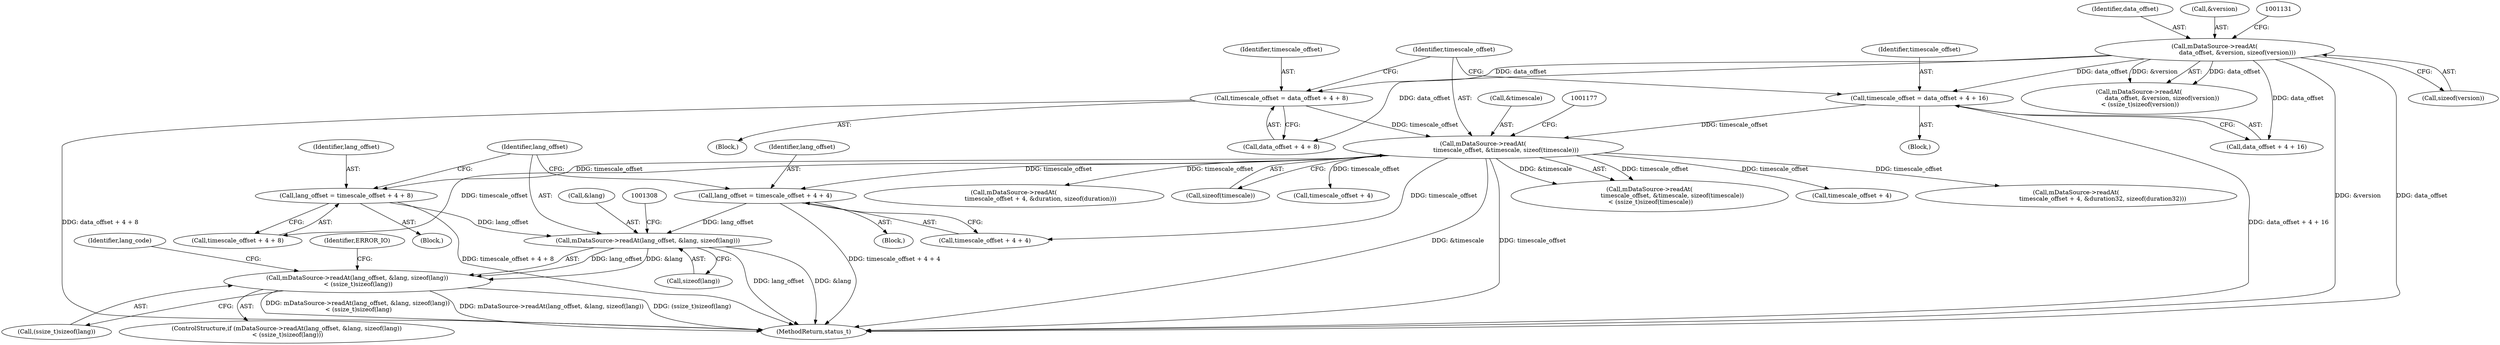 digraph "0_Android_463a6f807e187828442949d1924e143cf07778c6@API" {
"1001301" [label="(Call,mDataSource->readAt(lang_offset, &lang, sizeof(lang)))"];
"1001275" [label="(Call,lang_offset = timescale_offset + 4 + 8)"];
"1001170" [label="(Call,mDataSource->readAt(\n                        timescale_offset, &timescale, sizeof(timescale)))"];
"1001143" [label="(Call,timescale_offset = data_offset + 4 + 16)"];
"1001124" [label="(Call,mDataSource->readAt(\n                        data_offset, &version, sizeof(version)))"];
"1001156" [label="(Call,timescale_offset = data_offset + 4 + 8)"];
"1001288" [label="(Call,lang_offset = timescale_offset + 4 + 4)"];
"1001300" [label="(Call,mDataSource->readAt(lang_offset, &lang, sizeof(lang))\n < (ssize_t)sizeof(lang))"];
"1001144" [label="(Identifier,timescale_offset)"];
"1001317" [label="(Identifier,lang_code)"];
"1001290" [label="(Call,timescale_offset + 4 + 4)"];
"1001142" [label="(Block,)"];
"1001124" [label="(Call,mDataSource->readAt(\n                        data_offset, &version, sizeof(version)))"];
"1001170" [label="(Call,mDataSource->readAt(\n                        timescale_offset, &timescale, sizeof(timescale)))"];
"1001287" [label="(Block,)"];
"1001125" [label="(Identifier,data_offset)"];
"1001277" [label="(Call,timescale_offset + 4 + 8)"];
"1001157" [label="(Identifier,timescale_offset)"];
"1001169" [label="(Call,mDataSource->readAt(\n                        timescale_offset, &timescale, sizeof(timescale))\n < (ssize_t)sizeof(timescale))"];
"1001201" [label="(Call,timescale_offset + 4)"];
"1001158" [label="(Call,data_offset + 4 + 8)"];
"1001230" [label="(Call,mDataSource->readAt(\n                            timescale_offset + 4, &duration32, sizeof(duration32)))"];
"1001275" [label="(Call,lang_offset = timescale_offset + 4 + 8)"];
"1001128" [label="(Call,sizeof(version))"];
"1001126" [label="(Call,&version)"];
"1001155" [label="(Block,)"];
"1001200" [label="(Call,mDataSource->readAt(\n                            timescale_offset + 4, &duration, sizeof(duration)))"];
"1001123" [label="(Call,mDataSource->readAt(\n                        data_offset, &version, sizeof(version))\n < (ssize_t)sizeof(version))"];
"1001171" [label="(Identifier,timescale_offset)"];
"1001302" [label="(Identifier,lang_offset)"];
"1001313" [label="(Identifier,ERROR_IO)"];
"1001274" [label="(Block,)"];
"1001301" [label="(Call,mDataSource->readAt(lang_offset, &lang, sizeof(lang)))"];
"1001276" [label="(Identifier,lang_offset)"];
"1001172" [label="(Call,&timescale)"];
"1001307" [label="(Call,(ssize_t)sizeof(lang))"];
"1001299" [label="(ControlStructure,if (mDataSource->readAt(lang_offset, &lang, sizeof(lang))\n < (ssize_t)sizeof(lang)))"];
"1001143" [label="(Call,timescale_offset = data_offset + 4 + 16)"];
"1001156" [label="(Call,timescale_offset = data_offset + 4 + 8)"];
"1001289" [label="(Identifier,lang_offset)"];
"1001305" [label="(Call,sizeof(lang))"];
"1001288" [label="(Call,lang_offset = timescale_offset + 4 + 4)"];
"1001174" [label="(Call,sizeof(timescale))"];
"1001231" [label="(Call,timescale_offset + 4)"];
"1002918" [label="(MethodReturn,status_t)"];
"1001145" [label="(Call,data_offset + 4 + 16)"];
"1001300" [label="(Call,mDataSource->readAt(lang_offset, &lang, sizeof(lang))\n < (ssize_t)sizeof(lang))"];
"1001303" [label="(Call,&lang)"];
"1001301" -> "1001300"  [label="AST: "];
"1001301" -> "1001305"  [label="CFG: "];
"1001302" -> "1001301"  [label="AST: "];
"1001303" -> "1001301"  [label="AST: "];
"1001305" -> "1001301"  [label="AST: "];
"1001308" -> "1001301"  [label="CFG: "];
"1001301" -> "1002918"  [label="DDG: lang_offset"];
"1001301" -> "1002918"  [label="DDG: &lang"];
"1001301" -> "1001300"  [label="DDG: lang_offset"];
"1001301" -> "1001300"  [label="DDG: &lang"];
"1001275" -> "1001301"  [label="DDG: lang_offset"];
"1001288" -> "1001301"  [label="DDG: lang_offset"];
"1001275" -> "1001274"  [label="AST: "];
"1001275" -> "1001277"  [label="CFG: "];
"1001276" -> "1001275"  [label="AST: "];
"1001277" -> "1001275"  [label="AST: "];
"1001302" -> "1001275"  [label="CFG: "];
"1001275" -> "1002918"  [label="DDG: timescale_offset + 4 + 8"];
"1001170" -> "1001275"  [label="DDG: timescale_offset"];
"1001170" -> "1001169"  [label="AST: "];
"1001170" -> "1001174"  [label="CFG: "];
"1001171" -> "1001170"  [label="AST: "];
"1001172" -> "1001170"  [label="AST: "];
"1001174" -> "1001170"  [label="AST: "];
"1001177" -> "1001170"  [label="CFG: "];
"1001170" -> "1002918"  [label="DDG: &timescale"];
"1001170" -> "1002918"  [label="DDG: timescale_offset"];
"1001170" -> "1001169"  [label="DDG: timescale_offset"];
"1001170" -> "1001169"  [label="DDG: &timescale"];
"1001143" -> "1001170"  [label="DDG: timescale_offset"];
"1001156" -> "1001170"  [label="DDG: timescale_offset"];
"1001170" -> "1001200"  [label="DDG: timescale_offset"];
"1001170" -> "1001201"  [label="DDG: timescale_offset"];
"1001170" -> "1001230"  [label="DDG: timescale_offset"];
"1001170" -> "1001231"  [label="DDG: timescale_offset"];
"1001170" -> "1001277"  [label="DDG: timescale_offset"];
"1001170" -> "1001288"  [label="DDG: timescale_offset"];
"1001170" -> "1001290"  [label="DDG: timescale_offset"];
"1001143" -> "1001142"  [label="AST: "];
"1001143" -> "1001145"  [label="CFG: "];
"1001144" -> "1001143"  [label="AST: "];
"1001145" -> "1001143"  [label="AST: "];
"1001171" -> "1001143"  [label="CFG: "];
"1001143" -> "1002918"  [label="DDG: data_offset + 4 + 16"];
"1001124" -> "1001143"  [label="DDG: data_offset"];
"1001124" -> "1001123"  [label="AST: "];
"1001124" -> "1001128"  [label="CFG: "];
"1001125" -> "1001124"  [label="AST: "];
"1001126" -> "1001124"  [label="AST: "];
"1001128" -> "1001124"  [label="AST: "];
"1001131" -> "1001124"  [label="CFG: "];
"1001124" -> "1002918"  [label="DDG: &version"];
"1001124" -> "1002918"  [label="DDG: data_offset"];
"1001124" -> "1001123"  [label="DDG: data_offset"];
"1001124" -> "1001123"  [label="DDG: &version"];
"1001124" -> "1001145"  [label="DDG: data_offset"];
"1001124" -> "1001156"  [label="DDG: data_offset"];
"1001124" -> "1001158"  [label="DDG: data_offset"];
"1001156" -> "1001155"  [label="AST: "];
"1001156" -> "1001158"  [label="CFG: "];
"1001157" -> "1001156"  [label="AST: "];
"1001158" -> "1001156"  [label="AST: "];
"1001171" -> "1001156"  [label="CFG: "];
"1001156" -> "1002918"  [label="DDG: data_offset + 4 + 8"];
"1001288" -> "1001287"  [label="AST: "];
"1001288" -> "1001290"  [label="CFG: "];
"1001289" -> "1001288"  [label="AST: "];
"1001290" -> "1001288"  [label="AST: "];
"1001302" -> "1001288"  [label="CFG: "];
"1001288" -> "1002918"  [label="DDG: timescale_offset + 4 + 4"];
"1001300" -> "1001299"  [label="AST: "];
"1001300" -> "1001307"  [label="CFG: "];
"1001307" -> "1001300"  [label="AST: "];
"1001313" -> "1001300"  [label="CFG: "];
"1001317" -> "1001300"  [label="CFG: "];
"1001300" -> "1002918"  [label="DDG: mDataSource->readAt(lang_offset, &lang, sizeof(lang))\n < (ssize_t)sizeof(lang)"];
"1001300" -> "1002918"  [label="DDG: mDataSource->readAt(lang_offset, &lang, sizeof(lang))"];
"1001300" -> "1002918"  [label="DDG: (ssize_t)sizeof(lang)"];
}
